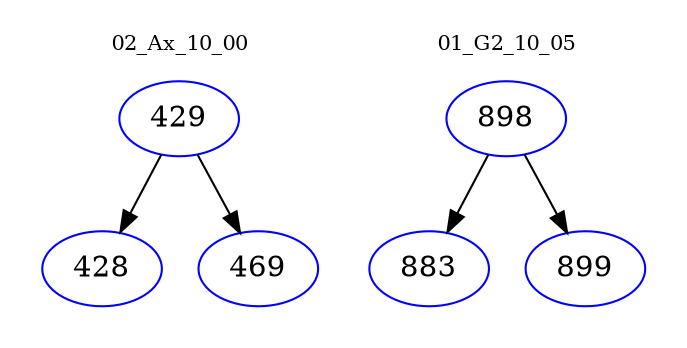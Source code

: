digraph{
subgraph cluster_0 {
color = white
label = "02_Ax_10_00";
fontsize=10;
T0_429 [label="429", color="blue"]
T0_429 -> T0_428 [color="black"]
T0_428 [label="428", color="blue"]
T0_429 -> T0_469 [color="black"]
T0_469 [label="469", color="blue"]
}
subgraph cluster_1 {
color = white
label = "01_G2_10_05";
fontsize=10;
T1_898 [label="898", color="blue"]
T1_898 -> T1_883 [color="black"]
T1_883 [label="883", color="blue"]
T1_898 -> T1_899 [color="black"]
T1_899 [label="899", color="blue"]
}
}

